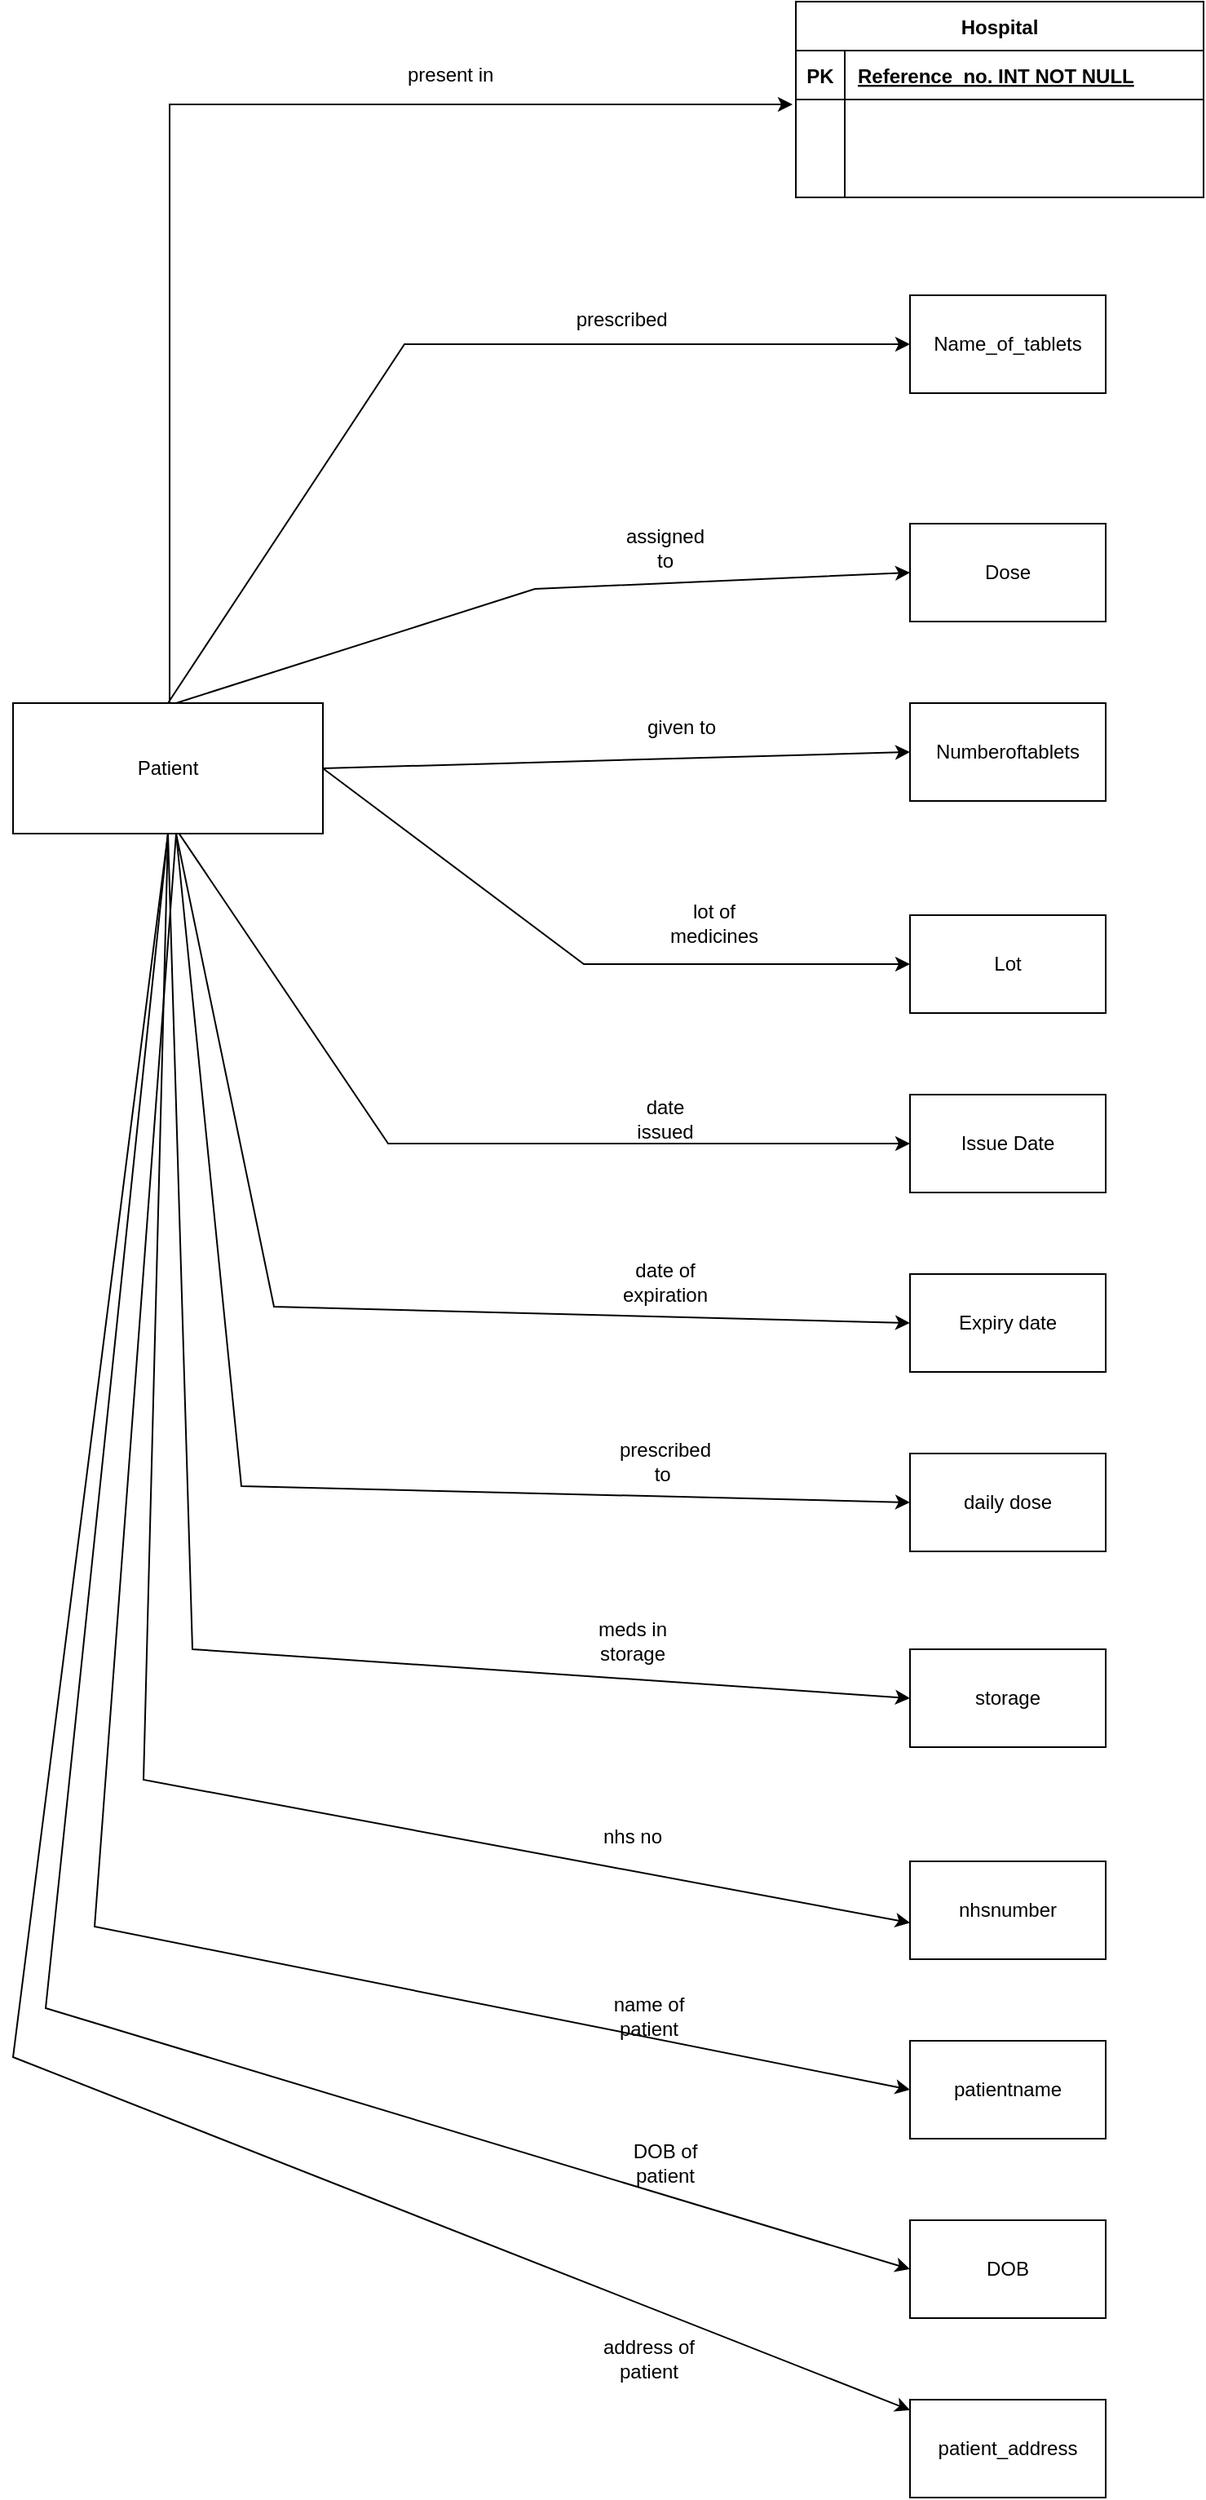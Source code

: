 <mxfile version="21.2.8" type="device">
  <diagram id="R2lEEEUBdFMjLlhIrx00" name="Page-1">
    <mxGraphModel dx="794" dy="1613" grid="1" gridSize="10" guides="1" tooltips="1" connect="1" arrows="1" fold="1" page="1" pageScale="1" pageWidth="850" pageHeight="1100" math="0" shadow="0" extFonts="Permanent Marker^https://fonts.googleapis.com/css?family=Permanent+Marker">
      <root>
        <mxCell id="0" />
        <mxCell id="1" parent="0" />
        <mxCell id="C-vyLk0tnHw3VtMMgP7b-23" value="Hospital" style="shape=table;startSize=30;container=1;collapsible=1;childLayout=tableLayout;fixedRows=1;rowLines=0;fontStyle=1;align=center;resizeLast=1;" parent="1" vertex="1">
          <mxGeometry x="530" y="-200" width="250" height="120" as="geometry" />
        </mxCell>
        <mxCell id="C-vyLk0tnHw3VtMMgP7b-24" value="" style="shape=partialRectangle;collapsible=0;dropTarget=0;pointerEvents=0;fillColor=none;points=[[0,0.5],[1,0.5]];portConstraint=eastwest;top=0;left=0;right=0;bottom=1;" parent="C-vyLk0tnHw3VtMMgP7b-23" vertex="1">
          <mxGeometry y="30" width="250" height="30" as="geometry" />
        </mxCell>
        <mxCell id="C-vyLk0tnHw3VtMMgP7b-25" value="PK" style="shape=partialRectangle;overflow=hidden;connectable=0;fillColor=none;top=0;left=0;bottom=0;right=0;fontStyle=1;" parent="C-vyLk0tnHw3VtMMgP7b-24" vertex="1">
          <mxGeometry width="30" height="30" as="geometry">
            <mxRectangle width="30" height="30" as="alternateBounds" />
          </mxGeometry>
        </mxCell>
        <mxCell id="C-vyLk0tnHw3VtMMgP7b-26" value="Reference_no. INT NOT NULL" style="shape=partialRectangle;overflow=hidden;connectable=0;fillColor=none;top=0;left=0;bottom=0;right=0;align=left;spacingLeft=6;fontStyle=5;" parent="C-vyLk0tnHw3VtMMgP7b-24" vertex="1">
          <mxGeometry x="30" width="220" height="30" as="geometry">
            <mxRectangle width="220" height="30" as="alternateBounds" />
          </mxGeometry>
        </mxCell>
        <mxCell id="C-vyLk0tnHw3VtMMgP7b-27" value="" style="shape=partialRectangle;collapsible=0;dropTarget=0;pointerEvents=0;fillColor=none;points=[[0,0.5],[1,0.5]];portConstraint=eastwest;top=0;left=0;right=0;bottom=0;" parent="C-vyLk0tnHw3VtMMgP7b-23" vertex="1">
          <mxGeometry y="60" width="250" height="60" as="geometry" />
        </mxCell>
        <mxCell id="C-vyLk0tnHw3VtMMgP7b-28" value="" style="shape=partialRectangle;overflow=hidden;connectable=0;fillColor=none;top=0;left=0;bottom=0;right=0;" parent="C-vyLk0tnHw3VtMMgP7b-27" vertex="1">
          <mxGeometry width="30" height="60" as="geometry">
            <mxRectangle width="30" height="60" as="alternateBounds" />
          </mxGeometry>
        </mxCell>
        <mxCell id="C-vyLk0tnHw3VtMMgP7b-29" value="" style="shape=partialRectangle;overflow=hidden;connectable=0;fillColor=none;top=0;left=0;bottom=0;right=0;align=left;spacingLeft=6;" parent="C-vyLk0tnHw3VtMMgP7b-27" vertex="1">
          <mxGeometry x="30" width="220" height="60" as="geometry">
            <mxRectangle width="220" height="60" as="alternateBounds" />
          </mxGeometry>
        </mxCell>
        <mxCell id="SvaRkWnMdvd6M-JSdKAa-15" style="edgeStyle=orthogonalEdgeStyle;rounded=0;orthogonalLoop=1;jettySize=auto;html=1;entryX=-0.008;entryY=0.05;entryDx=0;entryDy=0;entryPerimeter=0;" edge="1" parent="1" source="SvaRkWnMdvd6M-JSdKAa-1" target="C-vyLk0tnHw3VtMMgP7b-27">
          <mxGeometry relative="1" as="geometry">
            <mxPoint x="145" y="-182.667" as="targetPoint" />
            <Array as="points">
              <mxPoint x="146" y="-137" />
            </Array>
          </mxGeometry>
        </mxCell>
        <mxCell id="SvaRkWnMdvd6M-JSdKAa-1" value="Patient" style="rounded=0;whiteSpace=wrap;html=1;" vertex="1" parent="1">
          <mxGeometry x="50" y="230" width="190" height="80" as="geometry" />
        </mxCell>
        <mxCell id="SvaRkWnMdvd6M-JSdKAa-2" value="Name_of_tablets" style="rounded=0;whiteSpace=wrap;html=1;" vertex="1" parent="1">
          <mxGeometry x="600" y="-20" width="120" height="60" as="geometry" />
        </mxCell>
        <mxCell id="SvaRkWnMdvd6M-JSdKAa-4" value="Dose" style="rounded=0;whiteSpace=wrap;html=1;" vertex="1" parent="1">
          <mxGeometry x="600" y="120" width="120" height="60" as="geometry" />
        </mxCell>
        <mxCell id="SvaRkWnMdvd6M-JSdKAa-5" value="Numberoftablets" style="rounded=0;whiteSpace=wrap;html=1;" vertex="1" parent="1">
          <mxGeometry x="600" y="230" width="120" height="60" as="geometry" />
        </mxCell>
        <mxCell id="SvaRkWnMdvd6M-JSdKAa-6" value="Lot" style="rounded=0;whiteSpace=wrap;html=1;" vertex="1" parent="1">
          <mxGeometry x="600" y="360" width="120" height="60" as="geometry" />
        </mxCell>
        <mxCell id="SvaRkWnMdvd6M-JSdKAa-7" value="Issue Date" style="rounded=0;whiteSpace=wrap;html=1;" vertex="1" parent="1">
          <mxGeometry x="600" y="470" width="120" height="60" as="geometry" />
        </mxCell>
        <mxCell id="SvaRkWnMdvd6M-JSdKAa-8" value="Expiry date" style="rounded=0;whiteSpace=wrap;html=1;" vertex="1" parent="1">
          <mxGeometry x="600" y="580" width="120" height="60" as="geometry" />
        </mxCell>
        <mxCell id="SvaRkWnMdvd6M-JSdKAa-9" value="daily dose" style="rounded=0;whiteSpace=wrap;html=1;" vertex="1" parent="1">
          <mxGeometry x="600" y="690" width="120" height="60" as="geometry" />
        </mxCell>
        <mxCell id="SvaRkWnMdvd6M-JSdKAa-10" value="storage" style="rounded=0;whiteSpace=wrap;html=1;" vertex="1" parent="1">
          <mxGeometry x="600" y="810" width="120" height="60" as="geometry" />
        </mxCell>
        <mxCell id="SvaRkWnMdvd6M-JSdKAa-11" value="nhsnumber" style="rounded=0;whiteSpace=wrap;html=1;" vertex="1" parent="1">
          <mxGeometry x="600" y="940" width="120" height="60" as="geometry" />
        </mxCell>
        <mxCell id="SvaRkWnMdvd6M-JSdKAa-12" value="patientname" style="rounded=0;whiteSpace=wrap;html=1;" vertex="1" parent="1">
          <mxGeometry x="600" y="1050" width="120" height="60" as="geometry" />
        </mxCell>
        <mxCell id="SvaRkWnMdvd6M-JSdKAa-13" value="DOB" style="rounded=0;whiteSpace=wrap;html=1;" vertex="1" parent="1">
          <mxGeometry x="600" y="1160" width="120" height="60" as="geometry" />
        </mxCell>
        <mxCell id="SvaRkWnMdvd6M-JSdKAa-14" value="patient_address" style="rounded=0;whiteSpace=wrap;html=1;" vertex="1" parent="1">
          <mxGeometry x="600" y="1270" width="120" height="60" as="geometry" />
        </mxCell>
        <mxCell id="SvaRkWnMdvd6M-JSdKAa-16" value="" style="endArrow=classic;html=1;rounded=0;exitX=0.5;exitY=0;exitDx=0;exitDy=0;entryX=0;entryY=0.5;entryDx=0;entryDy=0;" edge="1" parent="1" source="SvaRkWnMdvd6M-JSdKAa-1" target="SvaRkWnMdvd6M-JSdKAa-2">
          <mxGeometry width="50" height="50" relative="1" as="geometry">
            <mxPoint x="290" y="140" as="sourcePoint" />
            <mxPoint x="340" y="90" as="targetPoint" />
            <Array as="points">
              <mxPoint x="290" y="10" />
            </Array>
          </mxGeometry>
        </mxCell>
        <mxCell id="SvaRkWnMdvd6M-JSdKAa-17" value="" style="endArrow=classic;html=1;rounded=0;entryX=0;entryY=0.5;entryDx=0;entryDy=0;" edge="1" parent="1" target="SvaRkWnMdvd6M-JSdKAa-4">
          <mxGeometry width="50" height="50" relative="1" as="geometry">
            <mxPoint x="150" y="230" as="sourcePoint" />
            <mxPoint x="340" y="220" as="targetPoint" />
            <Array as="points">
              <mxPoint x="370" y="160" />
            </Array>
          </mxGeometry>
        </mxCell>
        <mxCell id="SvaRkWnMdvd6M-JSdKAa-18" value="" style="endArrow=classic;html=1;rounded=0;exitX=1;exitY=0.5;exitDx=0;exitDy=0;entryX=0;entryY=0.5;entryDx=0;entryDy=0;" edge="1" parent="1" source="SvaRkWnMdvd6M-JSdKAa-1" target="SvaRkWnMdvd6M-JSdKAa-5">
          <mxGeometry width="50" height="50" relative="1" as="geometry">
            <mxPoint x="290" y="270" as="sourcePoint" />
            <mxPoint x="340" y="220" as="targetPoint" />
          </mxGeometry>
        </mxCell>
        <mxCell id="SvaRkWnMdvd6M-JSdKAa-19" value="" style="endArrow=classic;html=1;rounded=0;exitX=1;exitY=0.5;exitDx=0;exitDy=0;entryX=0;entryY=0.5;entryDx=0;entryDy=0;" edge="1" parent="1" source="SvaRkWnMdvd6M-JSdKAa-1" target="SvaRkWnMdvd6M-JSdKAa-6">
          <mxGeometry width="50" height="50" relative="1" as="geometry">
            <mxPoint x="290" y="400" as="sourcePoint" />
            <mxPoint x="340" y="350" as="targetPoint" />
            <Array as="points">
              <mxPoint x="400" y="390" />
            </Array>
          </mxGeometry>
        </mxCell>
        <mxCell id="SvaRkWnMdvd6M-JSdKAa-20" value="" style="endArrow=classic;html=1;rounded=0;exitX=0.537;exitY=1.004;exitDx=0;exitDy=0;exitPerimeter=0;entryX=0;entryY=0.5;entryDx=0;entryDy=0;" edge="1" parent="1" source="SvaRkWnMdvd6M-JSdKAa-1" target="SvaRkWnMdvd6M-JSdKAa-7">
          <mxGeometry width="50" height="50" relative="1" as="geometry">
            <mxPoint x="290" y="400" as="sourcePoint" />
            <mxPoint x="340" y="350" as="targetPoint" />
            <Array as="points">
              <mxPoint x="280" y="500" />
            </Array>
          </mxGeometry>
        </mxCell>
        <mxCell id="SvaRkWnMdvd6M-JSdKAa-21" value="" style="endArrow=classic;html=1;rounded=0;entryX=0;entryY=0.5;entryDx=0;entryDy=0;" edge="1" parent="1" target="SvaRkWnMdvd6M-JSdKAa-8">
          <mxGeometry width="50" height="50" relative="1" as="geometry">
            <mxPoint x="150" y="310" as="sourcePoint" />
            <mxPoint x="340" y="510" as="targetPoint" />
            <Array as="points">
              <mxPoint x="210" y="600" />
            </Array>
          </mxGeometry>
        </mxCell>
        <mxCell id="SvaRkWnMdvd6M-JSdKAa-22" value="" style="endArrow=classic;html=1;rounded=0;entryX=0;entryY=0.5;entryDx=0;entryDy=0;" edge="1" parent="1" target="SvaRkWnMdvd6M-JSdKAa-9">
          <mxGeometry width="50" height="50" relative="1" as="geometry">
            <mxPoint x="150" y="310" as="sourcePoint" />
            <mxPoint x="340" y="700" as="targetPoint" />
            <Array as="points">
              <mxPoint x="190" y="710" />
            </Array>
          </mxGeometry>
        </mxCell>
        <mxCell id="SvaRkWnMdvd6M-JSdKAa-23" value="" style="endArrow=classic;html=1;rounded=0;exitX=0.5;exitY=1;exitDx=0;exitDy=0;entryX=0;entryY=0.5;entryDx=0;entryDy=0;" edge="1" parent="1" source="SvaRkWnMdvd6M-JSdKAa-1" target="SvaRkWnMdvd6M-JSdKAa-10">
          <mxGeometry width="50" height="50" relative="1" as="geometry">
            <mxPoint x="100" y="580" as="sourcePoint" />
            <mxPoint x="340" y="630" as="targetPoint" />
            <Array as="points">
              <mxPoint x="160" y="810" />
            </Array>
          </mxGeometry>
        </mxCell>
        <mxCell id="SvaRkWnMdvd6M-JSdKAa-24" value="" style="endArrow=classic;html=1;rounded=0;exitX=0.5;exitY=1;exitDx=0;exitDy=0;entryX=0;entryY=0.628;entryDx=0;entryDy=0;entryPerimeter=0;" edge="1" parent="1" source="SvaRkWnMdvd6M-JSdKAa-1" target="SvaRkWnMdvd6M-JSdKAa-11">
          <mxGeometry width="50" height="50" relative="1" as="geometry">
            <mxPoint x="340" y="440" as="sourcePoint" />
            <mxPoint x="390" y="390" as="targetPoint" />
            <Array as="points">
              <mxPoint x="130" y="890" />
            </Array>
          </mxGeometry>
        </mxCell>
        <mxCell id="SvaRkWnMdvd6M-JSdKAa-25" value="" style="endArrow=classic;html=1;rounded=0;entryX=0;entryY=0.5;entryDx=0;entryDy=0;" edge="1" parent="1" target="SvaRkWnMdvd6M-JSdKAa-12">
          <mxGeometry width="50" height="50" relative="1" as="geometry">
            <mxPoint x="150" y="310" as="sourcePoint" />
            <mxPoint x="390" y="750" as="targetPoint" />
            <Array as="points">
              <mxPoint x="100" y="980" />
            </Array>
          </mxGeometry>
        </mxCell>
        <mxCell id="SvaRkWnMdvd6M-JSdKAa-27" value="" style="endArrow=classic;html=1;rounded=0;exitX=0.5;exitY=1;exitDx=0;exitDy=0;entryX=0;entryY=0.5;entryDx=0;entryDy=0;" edge="1" parent="1" source="SvaRkWnMdvd6M-JSdKAa-1" target="SvaRkWnMdvd6M-JSdKAa-13">
          <mxGeometry width="50" height="50" relative="1" as="geometry">
            <mxPoint x="340" y="360" as="sourcePoint" />
            <mxPoint x="390" y="310" as="targetPoint" />
            <Array as="points">
              <mxPoint x="70" y="1030" />
            </Array>
          </mxGeometry>
        </mxCell>
        <mxCell id="SvaRkWnMdvd6M-JSdKAa-28" value="" style="endArrow=classic;html=1;rounded=0;exitX=0.5;exitY=1;exitDx=0;exitDy=0;" edge="1" parent="1" source="SvaRkWnMdvd6M-JSdKAa-1" target="SvaRkWnMdvd6M-JSdKAa-14">
          <mxGeometry width="50" height="50" relative="1" as="geometry">
            <mxPoint x="60" y="400" as="sourcePoint" />
            <mxPoint x="110" y="350" as="targetPoint" />
            <Array as="points">
              <mxPoint x="50" y="1060" />
            </Array>
          </mxGeometry>
        </mxCell>
        <mxCell id="SvaRkWnMdvd6M-JSdKAa-29" value="present in&amp;nbsp;" style="text;html=1;strokeColor=none;fillColor=none;align=center;verticalAlign=middle;whiteSpace=wrap;rounded=0;" vertex="1" parent="1">
          <mxGeometry x="290" y="-170" width="60" height="30" as="geometry" />
        </mxCell>
        <mxCell id="SvaRkWnMdvd6M-JSdKAa-30" value="prescribed&amp;nbsp;" style="text;html=1;strokeColor=none;fillColor=none;align=center;verticalAlign=middle;whiteSpace=wrap;rounded=0;" vertex="1" parent="1">
          <mxGeometry x="395" y="-20" width="60" height="30" as="geometry" />
        </mxCell>
        <mxCell id="SvaRkWnMdvd6M-JSdKAa-31" value="assigned to" style="text;html=1;strokeColor=none;fillColor=none;align=center;verticalAlign=middle;whiteSpace=wrap;rounded=0;" vertex="1" parent="1">
          <mxGeometry x="420" y="120" width="60" height="30" as="geometry" />
        </mxCell>
        <mxCell id="SvaRkWnMdvd6M-JSdKAa-32" value="given to" style="text;html=1;strokeColor=none;fillColor=none;align=center;verticalAlign=middle;whiteSpace=wrap;rounded=0;" vertex="1" parent="1">
          <mxGeometry x="430" y="230" width="60" height="30" as="geometry" />
        </mxCell>
        <mxCell id="SvaRkWnMdvd6M-JSdKAa-34" value="lot of medicines" style="text;html=1;strokeColor=none;fillColor=none;align=center;verticalAlign=middle;whiteSpace=wrap;rounded=0;" vertex="1" parent="1">
          <mxGeometry x="450" y="350" width="60" height="30" as="geometry" />
        </mxCell>
        <mxCell id="SvaRkWnMdvd6M-JSdKAa-35" value="date issued" style="text;html=1;strokeColor=none;fillColor=none;align=center;verticalAlign=middle;whiteSpace=wrap;rounded=0;" vertex="1" parent="1">
          <mxGeometry x="420" y="470" width="60" height="30" as="geometry" />
        </mxCell>
        <mxCell id="SvaRkWnMdvd6M-JSdKAa-36" value="date of expiration" style="text;html=1;strokeColor=none;fillColor=none;align=center;verticalAlign=middle;whiteSpace=wrap;rounded=0;" vertex="1" parent="1">
          <mxGeometry x="420" y="570" width="60" height="30" as="geometry" />
        </mxCell>
        <mxCell id="SvaRkWnMdvd6M-JSdKAa-37" value="prescribed to&amp;nbsp;" style="text;html=1;strokeColor=none;fillColor=none;align=center;verticalAlign=middle;whiteSpace=wrap;rounded=0;" vertex="1" parent="1">
          <mxGeometry x="420" y="680" width="60" height="30" as="geometry" />
        </mxCell>
        <mxCell id="SvaRkWnMdvd6M-JSdKAa-38" value="meds in storage" style="text;html=1;strokeColor=none;fillColor=none;align=center;verticalAlign=middle;whiteSpace=wrap;rounded=0;" vertex="1" parent="1">
          <mxGeometry x="400" y="790" width="60" height="30" as="geometry" />
        </mxCell>
        <mxCell id="SvaRkWnMdvd6M-JSdKAa-39" value="nhs no" style="text;html=1;strokeColor=none;fillColor=none;align=center;verticalAlign=middle;whiteSpace=wrap;rounded=0;" vertex="1" parent="1">
          <mxGeometry x="400" y="910" width="60" height="30" as="geometry" />
        </mxCell>
        <mxCell id="SvaRkWnMdvd6M-JSdKAa-40" value="name of patient" style="text;html=1;strokeColor=none;fillColor=none;align=center;verticalAlign=middle;whiteSpace=wrap;rounded=0;" vertex="1" parent="1">
          <mxGeometry x="410" y="1020" width="60" height="30" as="geometry" />
        </mxCell>
        <mxCell id="SvaRkWnMdvd6M-JSdKAa-41" value="DOB of patient" style="text;html=1;strokeColor=none;fillColor=none;align=center;verticalAlign=middle;whiteSpace=wrap;rounded=0;" vertex="1" parent="1">
          <mxGeometry x="420" y="1110" width="60" height="30" as="geometry" />
        </mxCell>
        <mxCell id="SvaRkWnMdvd6M-JSdKAa-42" value="address of patient" style="text;html=1;strokeColor=none;fillColor=none;align=center;verticalAlign=middle;whiteSpace=wrap;rounded=0;" vertex="1" parent="1">
          <mxGeometry x="410" y="1230" width="60" height="30" as="geometry" />
        </mxCell>
      </root>
    </mxGraphModel>
  </diagram>
</mxfile>
